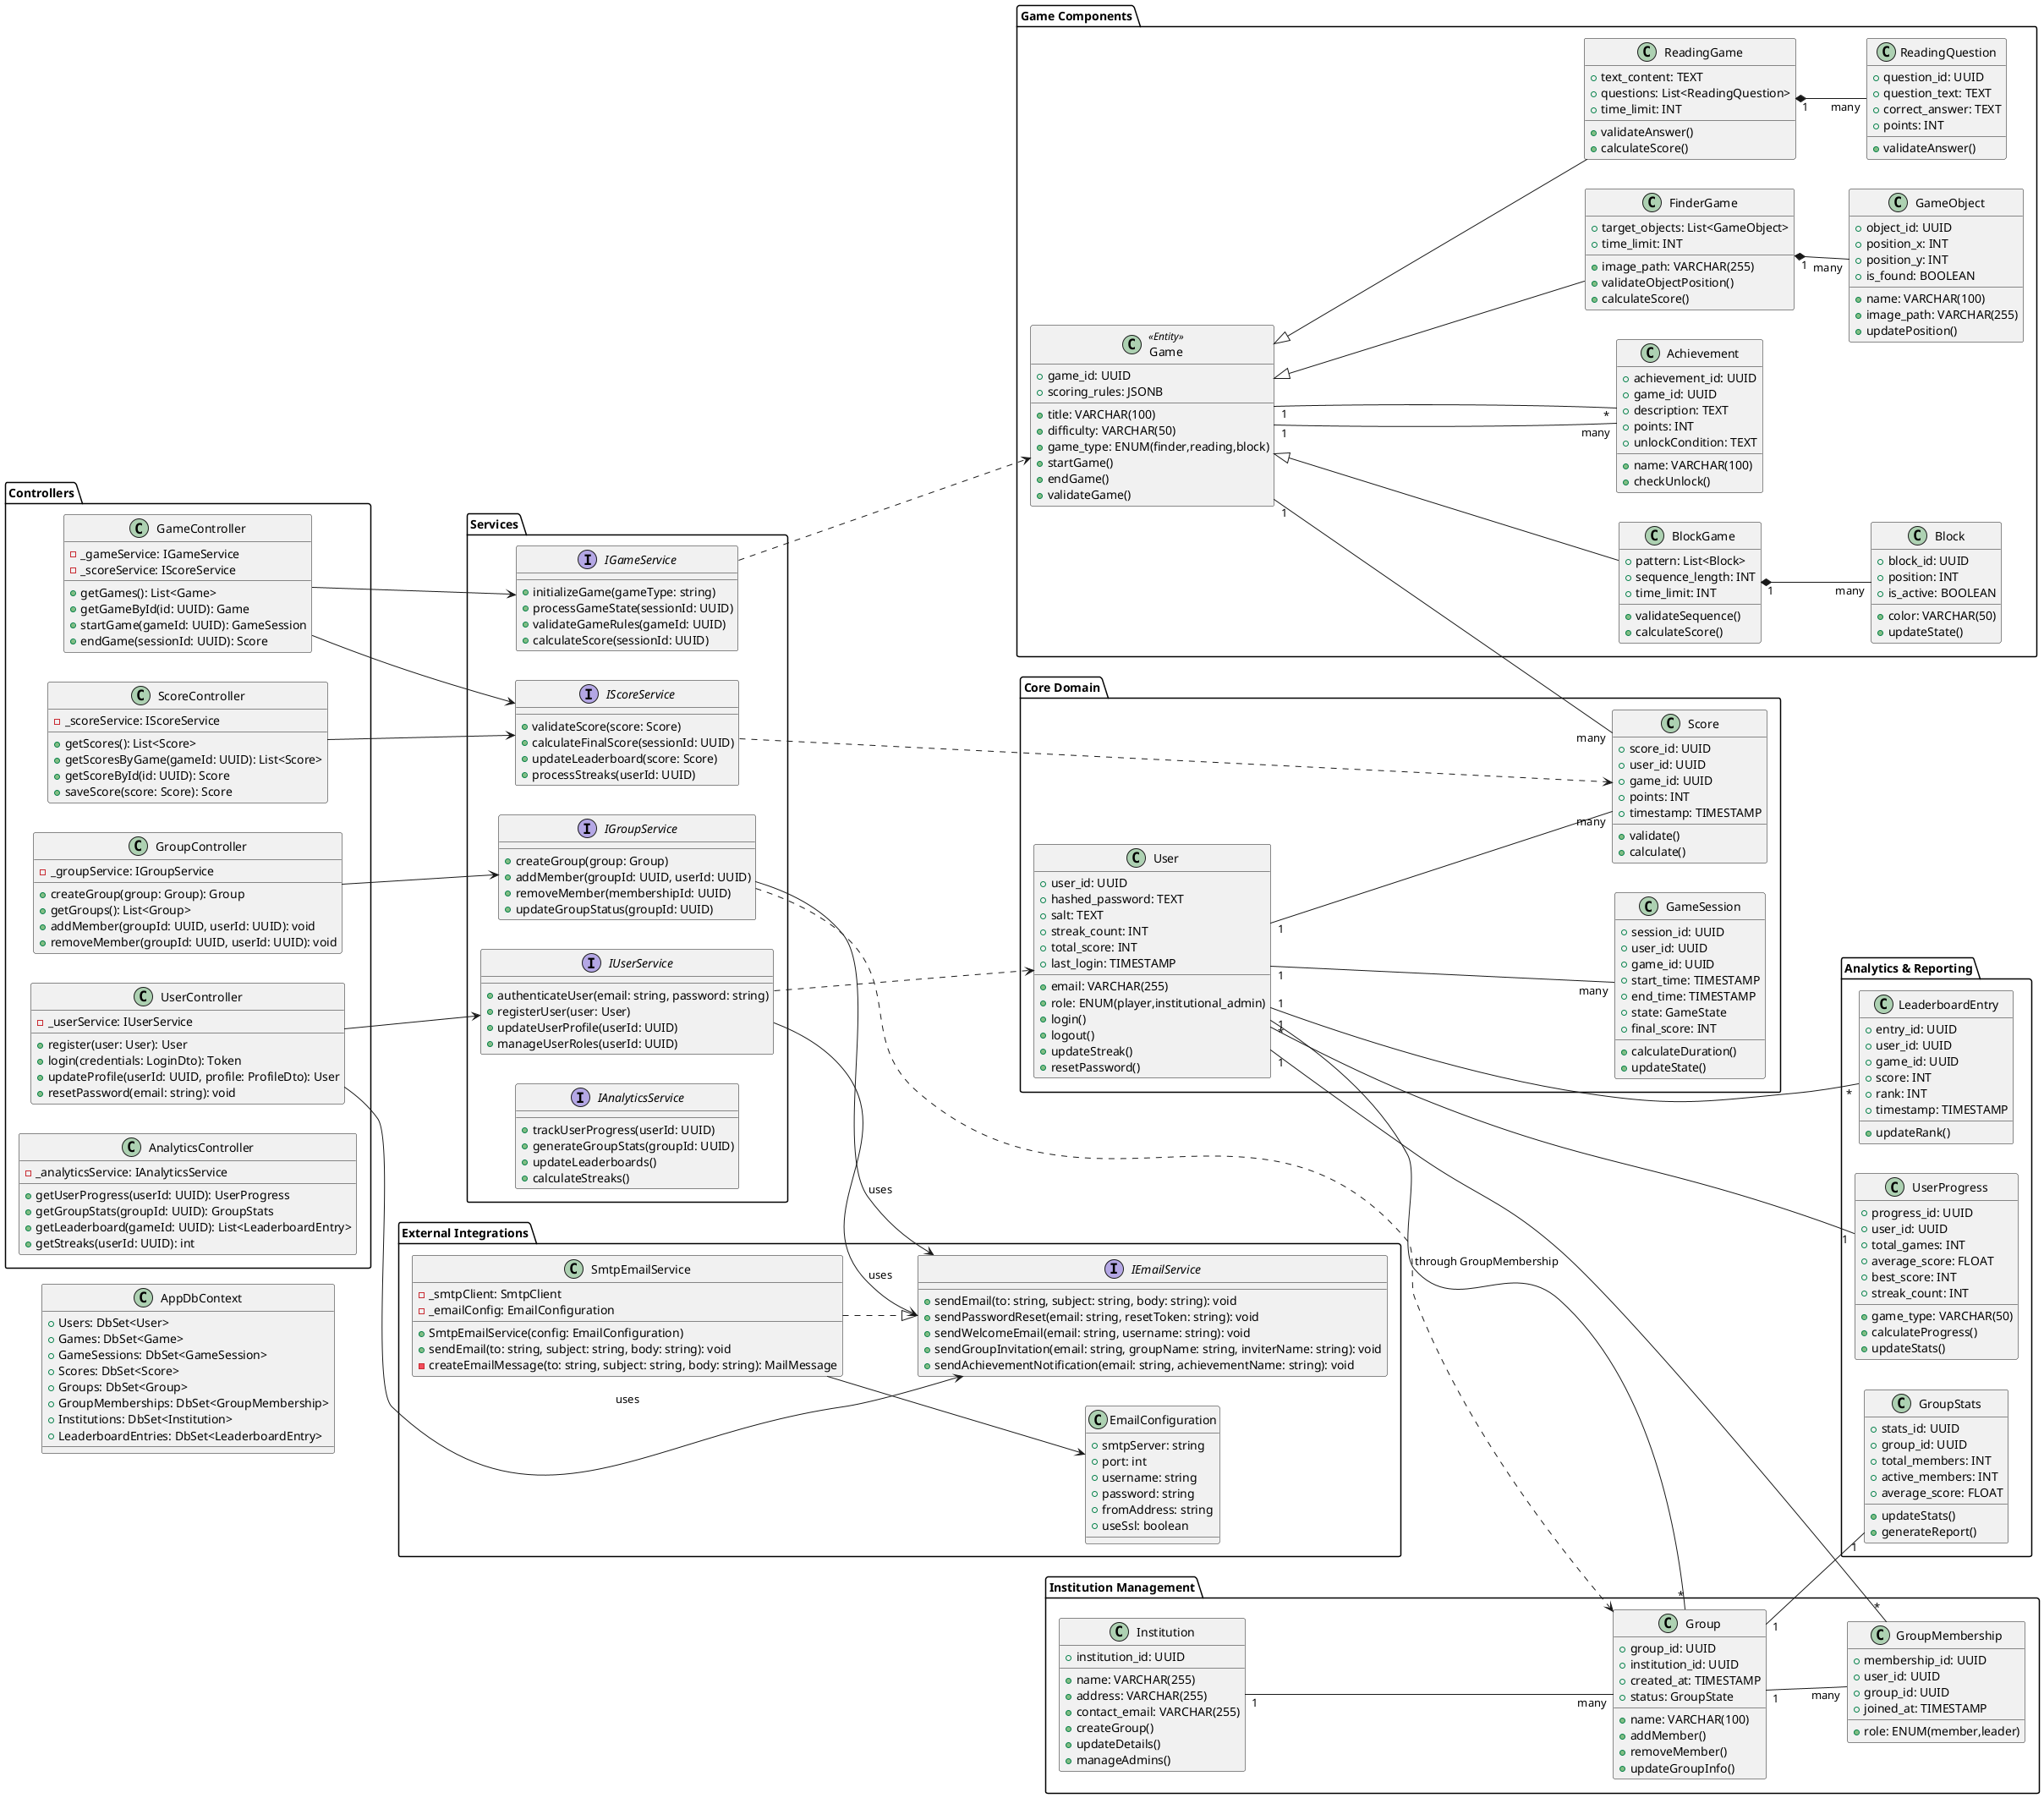 @startuml
' =============================================
' Class Diagram for Educational Game Platform
' =============================================
' This diagram represents the core structure of the educational game platform,
' including game components, user management, institution management,
' analytics, and service interfaces.
'
' Key Components:
' - Game Components: Core game types and their associated entities
' - Core Domain: Essential user and game session management
' - Institution Management: Organization and group management
' - Analytics & Reporting: Progress tracking and statistics
' - Services: Interface definitions for business logic
' - Controllers: API endpoints and request handling
' - External Integrations: Email service and configurations
'
' Relationships:
' - Inheritance: Game types inherit from base Game class
' - Composition: Games contain various game-specific objects
' - Associations: User-Game relationships through sessions and scores
' - Dependencies: Service interfaces and their implementations
' =============================================

' Style settings
left to right direction
' Existing Components
package "Game Components" {
    class Game <<Entity>> {
        +game_id: UUID
        +title: VARCHAR(100)
        +scoring_rules: JSONB
        +difficulty: VARCHAR(50)
        +game_type: ENUM(finder,reading,block)
        +startGame()
        +endGame()
        +validateGame()
    }

    class FinderGame {
        +image_path: VARCHAR(255)
        +target_objects: List<GameObject>
        +time_limit: INT
        +validateObjectPosition()
        +calculateScore()
    }

    class ReadingGame {
        +text_content: TEXT
        +questions: List<ReadingQuestion>
        +time_limit: INT
        +validateAnswer()
        +calculateScore()
    }

    class BlockGame {
        +pattern: List<Block>
        +sequence_length: INT
        +time_limit: INT
        +validateSequence()
        +calculateScore()
    }

    class GameObject {
        +object_id: UUID
        +name: VARCHAR(100)
        +image_path: VARCHAR(255)
        +position_x: INT
        +position_y: INT
        +is_found: BOOLEAN
        +updatePosition()
    }

    class ReadingQuestion {
        +question_id: UUID
        +question_text: TEXT
        +correct_answer: TEXT
        +points: INT
        +validateAnswer()
    }

    class Block {
        +block_id: UUID
        +color: VARCHAR(50)
        +position: INT
        +is_active: BOOLEAN
        +updateState()
    }

    class Achievement {
        +achievement_id: UUID
        +game_id: UUID
        +name: VARCHAR(100)
        +description: TEXT
        +points: INT
        +unlockCondition: TEXT
        +checkUnlock()
    }
}

package "Core Domain" {
    class User {
        +user_id: UUID
        +email: VARCHAR(255)
        +hashed_password: TEXT
        +salt: TEXT
        +streak_count: INT
        +total_score: INT
        +last_login: TIMESTAMP
        +role: ENUM(player,institutional_admin)
        +login()
        +logout()
        +updateStreak()
        +resetPassword()
    }

    class Score {
        +score_id: UUID
        +user_id: UUID
        +game_id: UUID
        +points: INT
        +timestamp: TIMESTAMP
        +validate()
        +calculate()
    }

    class GameSession {
        +session_id: UUID
        +user_id: UUID
        +game_id: UUID
        +start_time: TIMESTAMP
        +end_time: TIMESTAMP
        +state: GameState
        +final_score: INT
        +calculateDuration()
        +updateState()
    }
}


' Planned/Future Components
package "Institution Management" {
    class Institution {
        +institution_id: UUID
        +name: VARCHAR(255)
        +address: VARCHAR(255)
        +contact_email: VARCHAR(255)
        +createGroup()
        +updateDetails()
        +manageAdmins()
    }

    class Group {
        +group_id: UUID
        +name: VARCHAR(100)
        +institution_id: UUID
        +created_at: TIMESTAMP
        +status: GroupState
        +addMember()
        +removeMember()
        +updateGroupInfo()
    }

    class GroupMembership {
        +membership_id: UUID
        +user_id: UUID
        +group_id: UUID
        +joined_at: TIMESTAMP
        +role: ENUM(member,leader)
    }

}

package "Analytics & Reporting" {
    class UserProgress {
        +progress_id: UUID
        +user_id: UUID
        +game_type: VARCHAR(50)
        +total_games: INT
        +average_score: FLOAT
        +best_score: INT
        +streak_count: INT
        +calculateProgress()
        +updateStats()
    }

    class GroupStats {
        +stats_id: UUID
        +group_id: UUID
        +total_members: INT
        +active_members: INT
        +average_score: FLOAT
        +updateStats()
        +generateReport()
    }

    class LeaderboardEntry {
        +entry_id: UUID
        +user_id: UUID
        +game_id: UUID
        +score: INT
        +rank: INT
        +timestamp: TIMESTAMP
        +updateRank()
    }
}

package "Services" {
    interface IGameService {
        +initializeGame(gameType: string)
        +processGameState(sessionId: UUID)
        +validateGameRules(gameId: UUID)
        +calculateScore(sessionId: UUID)
    }

    interface IScoreService {
        +validateScore(score: Score)
        +calculateFinalScore(sessionId: UUID)
        +updateLeaderboard(score: Score)
        +processStreaks(userId: UUID)
    }

    interface IUserService {
        +authenticateUser(email: string, password: string)
        +registerUser(user: User)
        +updateUserProfile(userId: UUID)
        +manageUserRoles(userId: UUID)
    }

    interface IGroupService {
        +createGroup(group: Group)
        +addMember(groupId: UUID, userId: UUID)
        +removeMember(membershipId: UUID)
        +updateGroupStatus(groupId: UUID)
    }

    interface IAnalyticsService {
        +trackUserProgress(userId: UUID)
        +generateGroupStats(groupId: UUID)
        +updateLeaderboards()
        +calculateStreaks()
    }
}

package "Controllers" {
    class GameController {
        -_gameService: IGameService
        -_scoreService: IScoreService
        +getGames(): List<Game>
        +getGameById(id: UUID): Game
        +startGame(gameId: UUID): GameSession
        +endGame(sessionId: UUID): Score
    }

    

    class ScoreController {
        -_scoreService: IScoreService
        +getScores(): List<Score>
        +getScoresByGame(gameId: UUID): List<Score>
        +getScoreById(id: UUID): Score
        +saveScore(score: Score): Score
    }

    class UserController {
        -_userService: IUserService
        +register(user: User): User
        +login(credentials: LoginDto): Token
        +updateProfile(userId: UUID, profile: ProfileDto): User
        +resetPassword(email: string): void
    }

    class GroupController {
        -_groupService: IGroupService
        +createGroup(group: Group): Group
        +getGroups(): List<Group>
        +addMember(groupId: UUID, userId: UUID): void
        +removeMember(groupId: UUID, userId: UUID): void
    }

    class AnalyticsController {
        -_analyticsService: IAnalyticsService
        +getUserProgress(userId: UUID): UserProgress
        +getGroupStats(groupId: UUID): GroupStats
        +getLeaderboard(gameId: UUID): List<LeaderboardEntry>
        +getStreaks(userId: UUID): int
    }

}


' Database Context
class AppDbContext {
    +Users: DbSet<User>
    +Games: DbSet<Game>
    +GameSessions: DbSet<GameSession>
    +Scores: DbSet<Score>
    +Groups: DbSet<Group>
    +GroupMemberships: DbSet<GroupMembership>
    +Institutions: DbSet<Institution>
    +LeaderboardEntries: DbSet<LeaderboardEntry>
    
}

' Relationships
Game <|-- FinderGame
Game <|-- ReadingGame
Game <|-- BlockGame
FinderGame "1" *-- "many" GameObject
ReadingGame "1" *-- "many" ReadingQuestion
BlockGame "1" *-- "many" Block
User "1" -- "many" Score
User "1" -- "many" GameSession
User "*" -- "*" Group : through GroupMembership
Game "1" -- "many" Score
Game "1" -- "many" Achievement
Institution "1" -- "many" Group
Group "1" -- "many" GroupMembership
User "1" -- "*" GroupMembership
Group "1" -- "1" GroupStats
User "1" -- "1" UserProgress
User "1" -- "*" LeaderboardEntry

' Service Dependencies
IGameService ..> Game
IScoreService ..> Score
IUserService ..> User
IGroupService ..> Group

' Achievement Dependencies
Achievement "*" -- "1" Game

' Controller Dependencies
GameController --> IGameService
GameController --> IScoreService
ScoreController --> IScoreService
UserController --> IUserService
GroupController --> IGroupService

' External Integrations
package "External Integrations" {
    interface IEmailService {
        +sendEmail(to: string, subject: string, body: string): void
        +sendPasswordReset(email: string, resetToken: string): void
        +sendWelcomeEmail(email: string, username: string): void
        +sendGroupInvitation(email: string, groupName: string, inviterName: string): void
        +sendAchievementNotification(email: string, achievementName: string): void
    }

    class SmtpEmailService {
        -_smtpClient: SmtpClient
        -_emailConfig: EmailConfiguration
        +SmtpEmailService(config: EmailConfiguration)
        +sendEmail(to: string, subject: string, body: string): void
        -createEmailMessage(to: string, subject: string, body: string): MailMessage
    }

    class EmailConfiguration {
        +smtpServer: string
        +port: int
        +username: string
        +password: string
        +fromAddress: string
        +useSsl: boolean
    }
}


' Add relationships for email service
SmtpEmailService ..|> IEmailService
SmtpEmailService --> EmailConfiguration
IUserService --> IEmailService : uses
IGroupService --> IEmailService : uses
UserController --> IEmailService : uses
@enduml